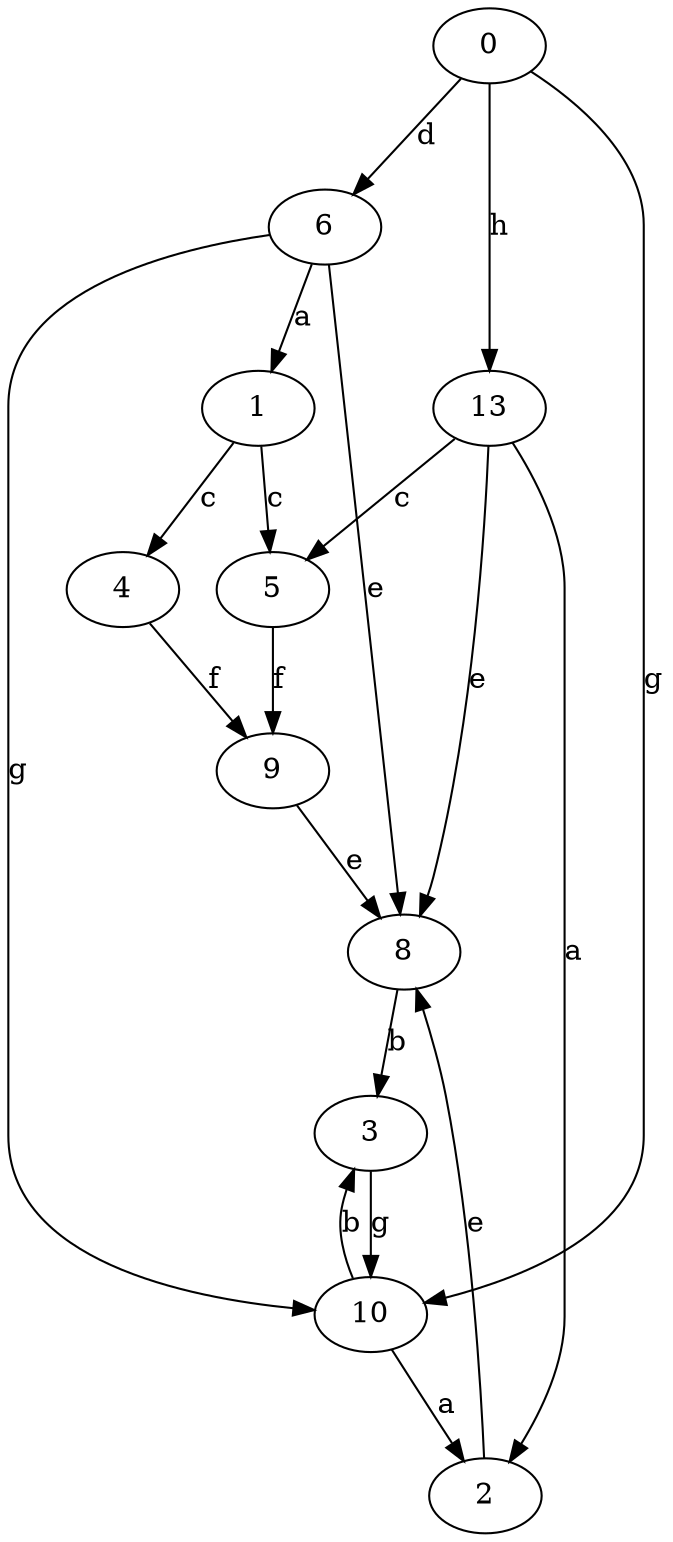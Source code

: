 strict digraph  {
1;
2;
3;
4;
5;
6;
8;
9;
10;
0;
13;
1 -> 4  [label=c];
1 -> 5  [label=c];
2 -> 8  [label=e];
3 -> 10  [label=g];
4 -> 9  [label=f];
5 -> 9  [label=f];
6 -> 1  [label=a];
6 -> 8  [label=e];
6 -> 10  [label=g];
8 -> 3  [label=b];
9 -> 8  [label=e];
10 -> 2  [label=a];
10 -> 3  [label=b];
0 -> 6  [label=d];
0 -> 10  [label=g];
0 -> 13  [label=h];
13 -> 2  [label=a];
13 -> 5  [label=c];
13 -> 8  [label=e];
}
